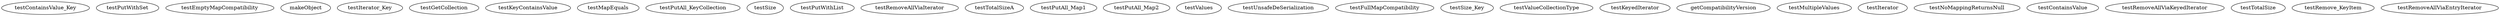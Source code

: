 digraph G {
testContainsValue_Key;
testPutWithSet;
testEmptyMapCompatibility;
makeObject;
testIterator_Key;
testGetCollection;
testKeyContainsValue;
testMapEquals;
testPutAll_KeyCollection;
testSize;
testPutWithList;
testRemoveAllViaIterator;
testTotalSizeA;
testPutAll_Map1;
testPutAll_Map2;
testValues;
testUnsafeDeSerialization;
testFullMapCompatibility;
testSize_Key;
testValueCollectionType;
testKeyedIterator;
getCompatibilityVersion;
testMultipleValues;
testIterator;
testNoMappingReturnsNull;
testContainsValue;
testRemoveAllViaKeyedIterator;
testTotalSize;
testRemove_KeyItem;
testRemoveAllViaEntryIterator;
}